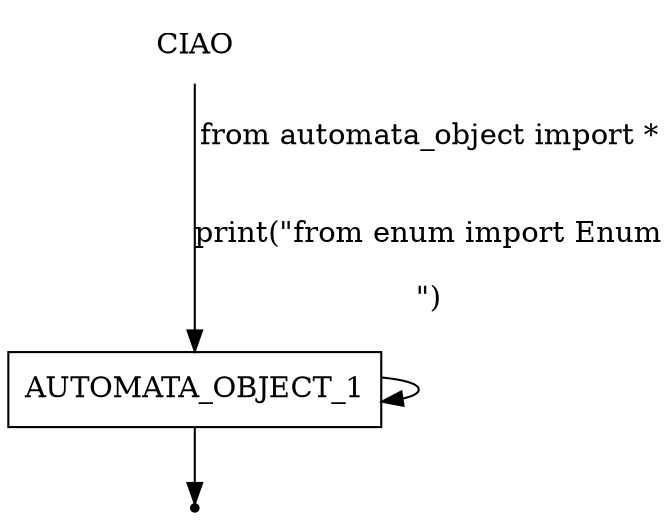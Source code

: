 digraph CIAO {
    start [label=CIAO shape=plaintext]
    A [label=AUTOMATA_OBJECT_1 shape=box]
    end [label="" shape=point]
    start -> A [label="from automata_object import *


print(\"from enum import Enum\n\n\")"]
    A -> A
    A -> end
}

